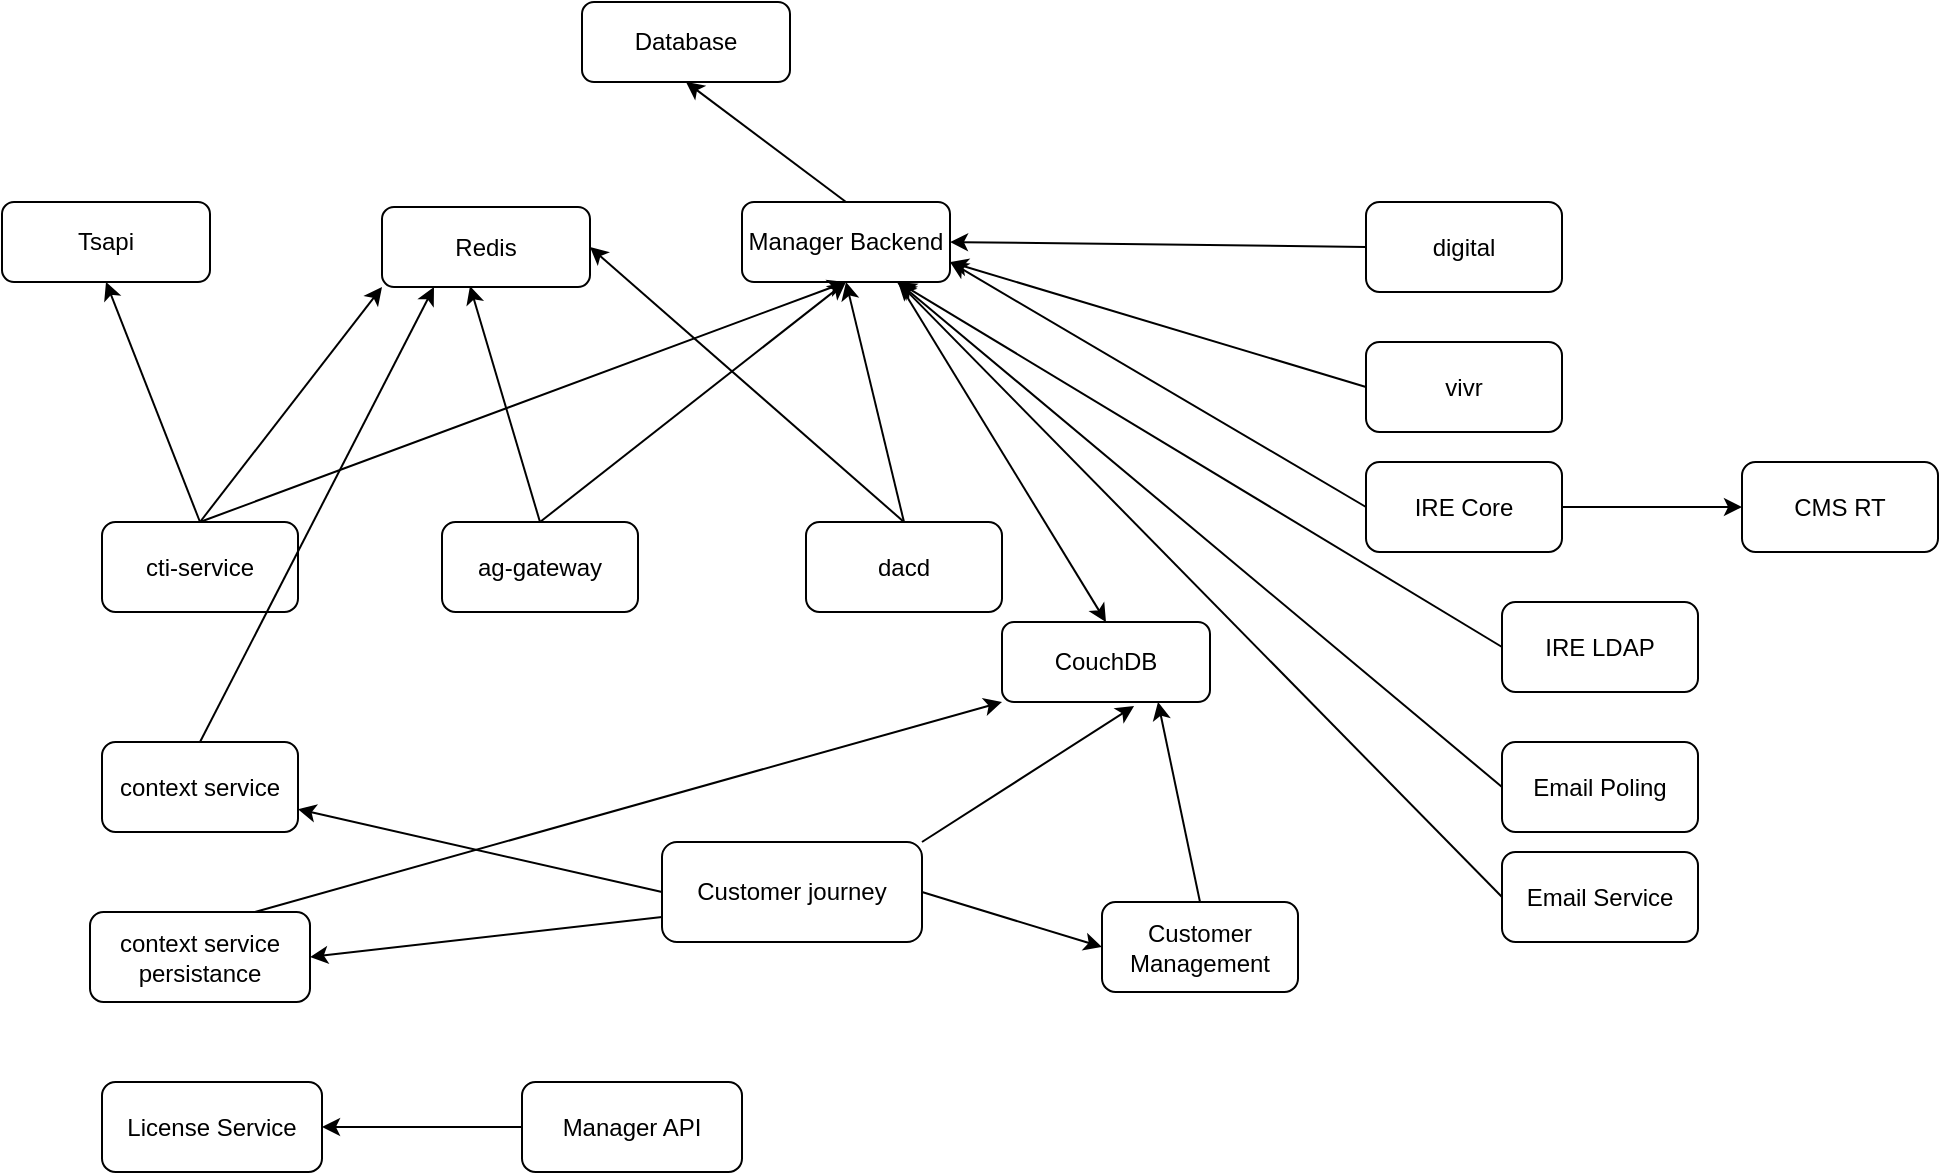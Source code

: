 <mxfile version="25.0.3">
  <diagram name="Page-1" id="WQPqMdeyKdulp-aRrnpO">
    <mxGraphModel dx="1434" dy="761" grid="1" gridSize="10" guides="1" tooltips="1" connect="1" arrows="1" fold="1" page="1" pageScale="1" pageWidth="827" pageHeight="1169" math="0" shadow="0">
      <root>
        <mxCell id="0" />
        <mxCell id="1" parent="0" />
        <mxCell id="NRnYJko5um5GgNG7eBxP-1" value="Database" style="rounded=1;whiteSpace=wrap;html=1;" vertex="1" parent="1">
          <mxGeometry x="300" y="70" width="104" height="40" as="geometry" />
        </mxCell>
        <mxCell id="NRnYJko5um5GgNG7eBxP-2" value="CouchDB" style="rounded=1;whiteSpace=wrap;html=1;" vertex="1" parent="1">
          <mxGeometry x="510" y="380" width="104" height="40" as="geometry" />
        </mxCell>
        <mxCell id="NRnYJko5um5GgNG7eBxP-3" value="Manager Backend" style="rounded=1;whiteSpace=wrap;html=1;" vertex="1" parent="1">
          <mxGeometry x="380" y="170" width="104" height="40" as="geometry" />
        </mxCell>
        <mxCell id="NRnYJko5um5GgNG7eBxP-5" value="Redis" style="rounded=1;whiteSpace=wrap;html=1;" vertex="1" parent="1">
          <mxGeometry x="200" y="172.5" width="104" height="40" as="geometry" />
        </mxCell>
        <mxCell id="NRnYJko5um5GgNG7eBxP-8" value="" style="endArrow=classic;html=1;rounded=0;entryX=0.5;entryY=1;entryDx=0;entryDy=0;exitX=0.5;exitY=0;exitDx=0;exitDy=0;" edge="1" parent="1" source="NRnYJko5um5GgNG7eBxP-3" target="NRnYJko5um5GgNG7eBxP-1">
          <mxGeometry width="50" height="50" relative="1" as="geometry">
            <mxPoint x="230" y="190" as="sourcePoint" />
            <mxPoint x="280" y="140" as="targetPoint" />
          </mxGeometry>
        </mxCell>
        <mxCell id="NRnYJko5um5GgNG7eBxP-9" value="" style="endArrow=classic;html=1;rounded=0;entryX=0.5;entryY=0;entryDx=0;entryDy=0;exitX=0.75;exitY=1;exitDx=0;exitDy=0;" edge="1" parent="1" source="NRnYJko5um5GgNG7eBxP-3" target="NRnYJko5um5GgNG7eBxP-2">
          <mxGeometry width="50" height="50" relative="1" as="geometry">
            <mxPoint x="388" y="160" as="sourcePoint" />
            <mxPoint x="280" y="100" as="targetPoint" />
          </mxGeometry>
        </mxCell>
        <mxCell id="NRnYJko5um5GgNG7eBxP-10" value="dacd" style="rounded=1;whiteSpace=wrap;html=1;" vertex="1" parent="1">
          <mxGeometry x="412" y="330" width="98" height="45" as="geometry" />
        </mxCell>
        <mxCell id="NRnYJko5um5GgNG7eBxP-11" value="" style="endArrow=classic;html=1;rounded=0;entryX=0.5;entryY=1;entryDx=0;entryDy=0;exitX=0.5;exitY=0;exitDx=0;exitDy=0;" edge="1" parent="1" source="NRnYJko5um5GgNG7eBxP-10" target="NRnYJko5um5GgNG7eBxP-3">
          <mxGeometry width="50" height="50" relative="1" as="geometry">
            <mxPoint x="290" y="440" as="sourcePoint" />
            <mxPoint x="340" y="390" as="targetPoint" />
          </mxGeometry>
        </mxCell>
        <mxCell id="NRnYJko5um5GgNG7eBxP-12" value="" style="endArrow=classic;html=1;rounded=0;entryX=1;entryY=0.5;entryDx=0;entryDy=0;exitX=0.5;exitY=0;exitDx=0;exitDy=0;" edge="1" parent="1" source="NRnYJko5um5GgNG7eBxP-10" target="NRnYJko5um5GgNG7eBxP-5">
          <mxGeometry width="50" height="50" relative="1" as="geometry">
            <mxPoint x="500" y="270" as="sourcePoint" />
            <mxPoint x="324" y="220" as="targetPoint" />
          </mxGeometry>
        </mxCell>
        <mxCell id="NRnYJko5um5GgNG7eBxP-13" value="ag-gateway" style="rounded=1;whiteSpace=wrap;html=1;" vertex="1" parent="1">
          <mxGeometry x="230" y="330" width="98" height="45" as="geometry" />
        </mxCell>
        <mxCell id="NRnYJko5um5GgNG7eBxP-14" value="" style="endArrow=classic;html=1;rounded=0;entryX=0.5;entryY=1;entryDx=0;entryDy=0;exitX=0.5;exitY=0;exitDx=0;exitDy=0;" edge="1" parent="1" source="NRnYJko5um5GgNG7eBxP-13" target="NRnYJko5um5GgNG7eBxP-3">
          <mxGeometry width="50" height="50" relative="1" as="geometry">
            <mxPoint x="500" y="293" as="sourcePoint" />
            <mxPoint x="134" y="290" as="targetPoint" />
          </mxGeometry>
        </mxCell>
        <mxCell id="NRnYJko5um5GgNG7eBxP-15" value="" style="endArrow=classic;html=1;rounded=0;entryX=0.423;entryY=0.988;entryDx=0;entryDy=0;exitX=0.5;exitY=0;exitDx=0;exitDy=0;entryPerimeter=0;" edge="1" parent="1" source="NRnYJko5um5GgNG7eBxP-13" target="NRnYJko5um5GgNG7eBxP-5">
          <mxGeometry width="50" height="50" relative="1" as="geometry">
            <mxPoint x="500" y="350" as="sourcePoint" />
            <mxPoint x="324" y="230" as="targetPoint" />
          </mxGeometry>
        </mxCell>
        <mxCell id="NRnYJko5um5GgNG7eBxP-16" value="Tsapi" style="rounded=1;whiteSpace=wrap;html=1;" vertex="1" parent="1">
          <mxGeometry x="10" y="170" width="104" height="40" as="geometry" />
        </mxCell>
        <mxCell id="NRnYJko5um5GgNG7eBxP-17" value="cti-service" style="rounded=1;whiteSpace=wrap;html=1;" vertex="1" parent="1">
          <mxGeometry x="60" y="330" width="98" height="45" as="geometry" />
        </mxCell>
        <mxCell id="NRnYJko5um5GgNG7eBxP-18" value="" style="endArrow=classic;html=1;rounded=0;entryX=0.5;entryY=1;entryDx=0;entryDy=0;exitX=0.5;exitY=0;exitDx=0;exitDy=0;" edge="1" parent="1" source="NRnYJko5um5GgNG7eBxP-17" target="NRnYJko5um5GgNG7eBxP-3">
          <mxGeometry width="50" height="50" relative="1" as="geometry">
            <mxPoint x="510" y="363" as="sourcePoint" />
            <mxPoint x="134" y="290" as="targetPoint" />
          </mxGeometry>
        </mxCell>
        <mxCell id="NRnYJko5um5GgNG7eBxP-19" value="" style="endArrow=classic;html=1;rounded=0;entryX=0;entryY=1;entryDx=0;entryDy=0;exitX=0.5;exitY=0;exitDx=0;exitDy=0;" edge="1" parent="1" source="NRnYJko5um5GgNG7eBxP-17" target="NRnYJko5um5GgNG7eBxP-5">
          <mxGeometry width="50" height="50" relative="1" as="geometry">
            <mxPoint x="520" y="373" as="sourcePoint" />
            <mxPoint x="144" y="300" as="targetPoint" />
          </mxGeometry>
        </mxCell>
        <mxCell id="NRnYJko5um5GgNG7eBxP-20" value="" style="endArrow=classic;html=1;rounded=0;entryX=0.5;entryY=1;entryDx=0;entryDy=0;exitX=0.5;exitY=0;exitDx=0;exitDy=0;" edge="1" parent="1" source="NRnYJko5um5GgNG7eBxP-17" target="NRnYJko5um5GgNG7eBxP-16">
          <mxGeometry width="50" height="50" relative="1" as="geometry">
            <mxPoint x="510" y="410" as="sourcePoint" />
            <mxPoint x="134" y="300" as="targetPoint" />
          </mxGeometry>
        </mxCell>
        <mxCell id="NRnYJko5um5GgNG7eBxP-21" value="digital" style="rounded=1;whiteSpace=wrap;html=1;" vertex="1" parent="1">
          <mxGeometry x="692" y="170" width="98" height="45" as="geometry" />
        </mxCell>
        <mxCell id="NRnYJko5um5GgNG7eBxP-22" value="vivr" style="rounded=1;whiteSpace=wrap;html=1;" vertex="1" parent="1">
          <mxGeometry x="692" y="240" width="98" height="45" as="geometry" />
        </mxCell>
        <mxCell id="NRnYJko5um5GgNG7eBxP-23" value="" style="endArrow=classic;html=1;rounded=0;entryX=1;entryY=0.5;entryDx=0;entryDy=0;exitX=0;exitY=0.5;exitDx=0;exitDy=0;" edge="1" parent="1" source="NRnYJko5um5GgNG7eBxP-21" target="NRnYJko5um5GgNG7eBxP-3">
          <mxGeometry width="50" height="50" relative="1" as="geometry">
            <mxPoint x="790" y="190" as="sourcePoint" />
            <mxPoint x="622" y="70" as="targetPoint" />
          </mxGeometry>
        </mxCell>
        <mxCell id="NRnYJko5um5GgNG7eBxP-24" value="" style="endArrow=classic;html=1;rounded=0;entryX=1;entryY=0.75;entryDx=0;entryDy=0;exitX=0;exitY=0.5;exitDx=0;exitDy=0;" edge="1" parent="1" source="NRnYJko5um5GgNG7eBxP-22" target="NRnYJko5um5GgNG7eBxP-3">
          <mxGeometry width="50" height="50" relative="1" as="geometry">
            <mxPoint x="800" y="200" as="sourcePoint" />
            <mxPoint x="494" y="200" as="targetPoint" />
          </mxGeometry>
        </mxCell>
        <mxCell id="NRnYJko5um5GgNG7eBxP-25" value="context service" style="rounded=1;whiteSpace=wrap;html=1;" vertex="1" parent="1">
          <mxGeometry x="60" y="440" width="98" height="45" as="geometry" />
        </mxCell>
        <mxCell id="NRnYJko5um5GgNG7eBxP-26" value="" style="endArrow=classic;html=1;rounded=0;entryX=0.25;entryY=1;entryDx=0;entryDy=0;exitX=0.5;exitY=0;exitDx=0;exitDy=0;" edge="1" parent="1" source="NRnYJko5um5GgNG7eBxP-25" target="NRnYJko5um5GgNG7eBxP-5">
          <mxGeometry width="50" height="50" relative="1" as="geometry">
            <mxPoint x="119" y="340" as="sourcePoint" />
            <mxPoint x="442" y="220" as="targetPoint" />
          </mxGeometry>
        </mxCell>
        <mxCell id="NRnYJko5um5GgNG7eBxP-27" value="context service persistance" style="rounded=1;whiteSpace=wrap;html=1;" vertex="1" parent="1">
          <mxGeometry x="54" y="525" width="110" height="45" as="geometry" />
        </mxCell>
        <mxCell id="NRnYJko5um5GgNG7eBxP-28" value="" style="endArrow=classic;html=1;rounded=0;entryX=0;entryY=1;entryDx=0;entryDy=0;exitX=0.75;exitY=0;exitDx=0;exitDy=0;" edge="1" parent="1" source="NRnYJko5um5GgNG7eBxP-27" target="NRnYJko5um5GgNG7eBxP-2">
          <mxGeometry width="50" height="50" relative="1" as="geometry">
            <mxPoint x="119" y="450" as="sourcePoint" />
            <mxPoint x="236" y="223" as="targetPoint" />
          </mxGeometry>
        </mxCell>
        <mxCell id="NRnYJko5um5GgNG7eBxP-29" value="Customer journey" style="rounded=1;whiteSpace=wrap;html=1;" vertex="1" parent="1">
          <mxGeometry x="340" y="490" width="130" height="50" as="geometry" />
        </mxCell>
        <mxCell id="NRnYJko5um5GgNG7eBxP-30" value="" style="endArrow=classic;html=1;rounded=0;entryX=0.635;entryY=1.05;entryDx=0;entryDy=0;exitX=1;exitY=0;exitDx=0;exitDy=0;entryPerimeter=0;" edge="1" parent="1" source="NRnYJko5um5GgNG7eBxP-29" target="NRnYJko5um5GgNG7eBxP-2">
          <mxGeometry width="50" height="50" relative="1" as="geometry">
            <mxPoint x="183" y="520" as="sourcePoint" />
            <mxPoint x="598" y="150" as="targetPoint" />
          </mxGeometry>
        </mxCell>
        <mxCell id="NRnYJko5um5GgNG7eBxP-31" value="Customer Management" style="rounded=1;whiteSpace=wrap;html=1;" vertex="1" parent="1">
          <mxGeometry x="560" y="520" width="98" height="45" as="geometry" />
        </mxCell>
        <mxCell id="NRnYJko5um5GgNG7eBxP-32" value="" style="endArrow=classic;html=1;rounded=0;entryX=0.75;entryY=1;entryDx=0;entryDy=0;exitX=0.5;exitY=0;exitDx=0;exitDy=0;" edge="1" parent="1" source="NRnYJko5um5GgNG7eBxP-31" target="NRnYJko5um5GgNG7eBxP-2">
          <mxGeometry width="50" height="50" relative="1" as="geometry">
            <mxPoint x="507" y="470" as="sourcePoint" />
            <mxPoint x="618" y="150" as="targetPoint" />
          </mxGeometry>
        </mxCell>
        <mxCell id="NRnYJko5um5GgNG7eBxP-33" value="" style="endArrow=classic;html=1;rounded=0;entryX=0;entryY=0.5;entryDx=0;entryDy=0;exitX=1;exitY=0.5;exitDx=0;exitDy=0;" edge="1" parent="1" source="NRnYJko5um5GgNG7eBxP-29" target="NRnYJko5um5GgNG7eBxP-31">
          <mxGeometry width="50" height="50" relative="1" as="geometry">
            <mxPoint x="567" y="660" as="sourcePoint" />
            <mxPoint x="520" y="540" as="targetPoint" />
          </mxGeometry>
        </mxCell>
        <mxCell id="NRnYJko5um5GgNG7eBxP-34" value="" style="endArrow=classic;html=1;rounded=0;exitX=0;exitY=0.5;exitDx=0;exitDy=0;" edge="1" parent="1" source="NRnYJko5um5GgNG7eBxP-29" target="NRnYJko5um5GgNG7eBxP-25">
          <mxGeometry width="50" height="50" relative="1" as="geometry">
            <mxPoint x="507" y="495" as="sourcePoint" />
            <mxPoint x="570" y="493" as="targetPoint" />
          </mxGeometry>
        </mxCell>
        <mxCell id="NRnYJko5um5GgNG7eBxP-35" value="" style="endArrow=classic;html=1;rounded=0;exitX=0;exitY=0.75;exitDx=0;exitDy=0;entryX=1;entryY=0.5;entryDx=0;entryDy=0;" edge="1" parent="1" source="NRnYJko5um5GgNG7eBxP-29" target="NRnYJko5um5GgNG7eBxP-27">
          <mxGeometry width="50" height="50" relative="1" as="geometry">
            <mxPoint x="367" y="568" as="sourcePoint" />
            <mxPoint x="210" y="540" as="targetPoint" />
          </mxGeometry>
        </mxCell>
        <mxCell id="NRnYJko5um5GgNG7eBxP-37" value="Manager API" style="rounded=1;whiteSpace=wrap;html=1;" vertex="1" parent="1">
          <mxGeometry x="270" y="610" width="110" height="45" as="geometry" />
        </mxCell>
        <mxCell id="NRnYJko5um5GgNG7eBxP-38" value="License Service" style="rounded=1;whiteSpace=wrap;html=1;" vertex="1" parent="1">
          <mxGeometry x="60" y="610" width="110" height="45" as="geometry" />
        </mxCell>
        <mxCell id="NRnYJko5um5GgNG7eBxP-39" value="" style="endArrow=classic;html=1;rounded=0;exitX=0;exitY=0.5;exitDx=0;exitDy=0;entryX=1;entryY=0.5;entryDx=0;entryDy=0;" edge="1" parent="1" source="NRnYJko5um5GgNG7eBxP-37" target="NRnYJko5um5GgNG7eBxP-38">
          <mxGeometry width="50" height="50" relative="1" as="geometry">
            <mxPoint x="377" y="508" as="sourcePoint" />
            <mxPoint x="174" y="558" as="targetPoint" />
          </mxGeometry>
        </mxCell>
        <mxCell id="NRnYJko5um5GgNG7eBxP-40" value="IRE Core" style="rounded=1;whiteSpace=wrap;html=1;" vertex="1" parent="1">
          <mxGeometry x="692" y="300" width="98" height="45" as="geometry" />
        </mxCell>
        <mxCell id="NRnYJko5um5GgNG7eBxP-41" value="IRE LDAP" style="rounded=1;whiteSpace=wrap;html=1;" vertex="1" parent="1">
          <mxGeometry x="760" y="370" width="98" height="45" as="geometry" />
        </mxCell>
        <mxCell id="NRnYJko5um5GgNG7eBxP-42" value="" style="endArrow=classic;html=1;rounded=0;entryX=1;entryY=0.75;entryDx=0;entryDy=0;exitX=0;exitY=0.5;exitDx=0;exitDy=0;" edge="1" parent="1" source="NRnYJko5um5GgNG7eBxP-40" target="NRnYJko5um5GgNG7eBxP-3">
          <mxGeometry width="50" height="50" relative="1" as="geometry">
            <mxPoint x="702" y="273" as="sourcePoint" />
            <mxPoint x="494" y="210" as="targetPoint" />
          </mxGeometry>
        </mxCell>
        <mxCell id="NRnYJko5um5GgNG7eBxP-43" value="" style="endArrow=classic;html=1;rounded=0;entryX=0.75;entryY=1;entryDx=0;entryDy=0;exitX=0;exitY=0.5;exitDx=0;exitDy=0;" edge="1" parent="1" source="NRnYJko5um5GgNG7eBxP-41" target="NRnYJko5um5GgNG7eBxP-3">
          <mxGeometry width="50" height="50" relative="1" as="geometry">
            <mxPoint x="702" y="333" as="sourcePoint" />
            <mxPoint x="494" y="210" as="targetPoint" />
          </mxGeometry>
        </mxCell>
        <mxCell id="NRnYJko5um5GgNG7eBxP-44" value="CMS RT" style="rounded=1;whiteSpace=wrap;html=1;" vertex="1" parent="1">
          <mxGeometry x="880" y="300" width="98" height="45" as="geometry" />
        </mxCell>
        <mxCell id="NRnYJko5um5GgNG7eBxP-45" value="" style="endArrow=classic;html=1;rounded=0;exitX=1;exitY=0.5;exitDx=0;exitDy=0;entryX=0;entryY=0.5;entryDx=0;entryDy=0;" edge="1" parent="1" source="NRnYJko5um5GgNG7eBxP-40" target="NRnYJko5um5GgNG7eBxP-44">
          <mxGeometry width="50" height="50" relative="1" as="geometry">
            <mxPoint x="860" y="420" as="sourcePoint" />
            <mxPoint x="890" y="350" as="targetPoint" />
          </mxGeometry>
        </mxCell>
        <mxCell id="NRnYJko5um5GgNG7eBxP-46" value="Email Poling" style="rounded=1;whiteSpace=wrap;html=1;" vertex="1" parent="1">
          <mxGeometry x="760" y="440" width="98" height="45" as="geometry" />
        </mxCell>
        <mxCell id="NRnYJko5um5GgNG7eBxP-47" value="Email Service" style="rounded=1;whiteSpace=wrap;html=1;" vertex="1" parent="1">
          <mxGeometry x="760" y="495" width="98" height="45" as="geometry" />
        </mxCell>
        <mxCell id="NRnYJko5um5GgNG7eBxP-48" value="" style="endArrow=classic;html=1;rounded=0;entryX=0.75;entryY=1;entryDx=0;entryDy=0;exitX=0;exitY=0.5;exitDx=0;exitDy=0;" edge="1" parent="1" source="NRnYJko5um5GgNG7eBxP-46" target="NRnYJko5um5GgNG7eBxP-3">
          <mxGeometry width="50" height="50" relative="1" as="geometry">
            <mxPoint x="770" y="403" as="sourcePoint" />
            <mxPoint x="468" y="220" as="targetPoint" />
          </mxGeometry>
        </mxCell>
        <mxCell id="NRnYJko5um5GgNG7eBxP-49" value="" style="endArrow=classic;html=1;rounded=0;exitX=0;exitY=0.5;exitDx=0;exitDy=0;entryX=0.75;entryY=1;entryDx=0;entryDy=0;" edge="1" parent="1" source="NRnYJko5um5GgNG7eBxP-47" target="NRnYJko5um5GgNG7eBxP-3">
          <mxGeometry width="50" height="50" relative="1" as="geometry">
            <mxPoint x="770" y="473" as="sourcePoint" />
            <mxPoint x="550" y="320" as="targetPoint" />
          </mxGeometry>
        </mxCell>
      </root>
    </mxGraphModel>
  </diagram>
</mxfile>
